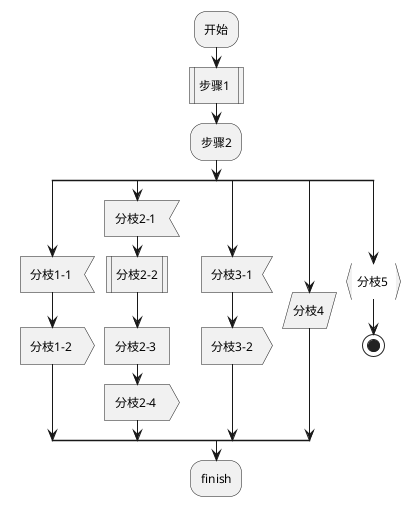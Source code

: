 @startuml
:开始;
:步骤1 |
:步骤2;
split
 :分枝1-1 <
 :分枝1-2 >
split again
 :分枝2-1 <
 :分枝2-2|
 :分枝2-3 ]
 :分枝2-4 >
split again
 :分枝3-1<
 :分枝3-2>
split again
 :分枝4 /
split again
 :分枝5 }
 stop
end split
:finish;
@enduml